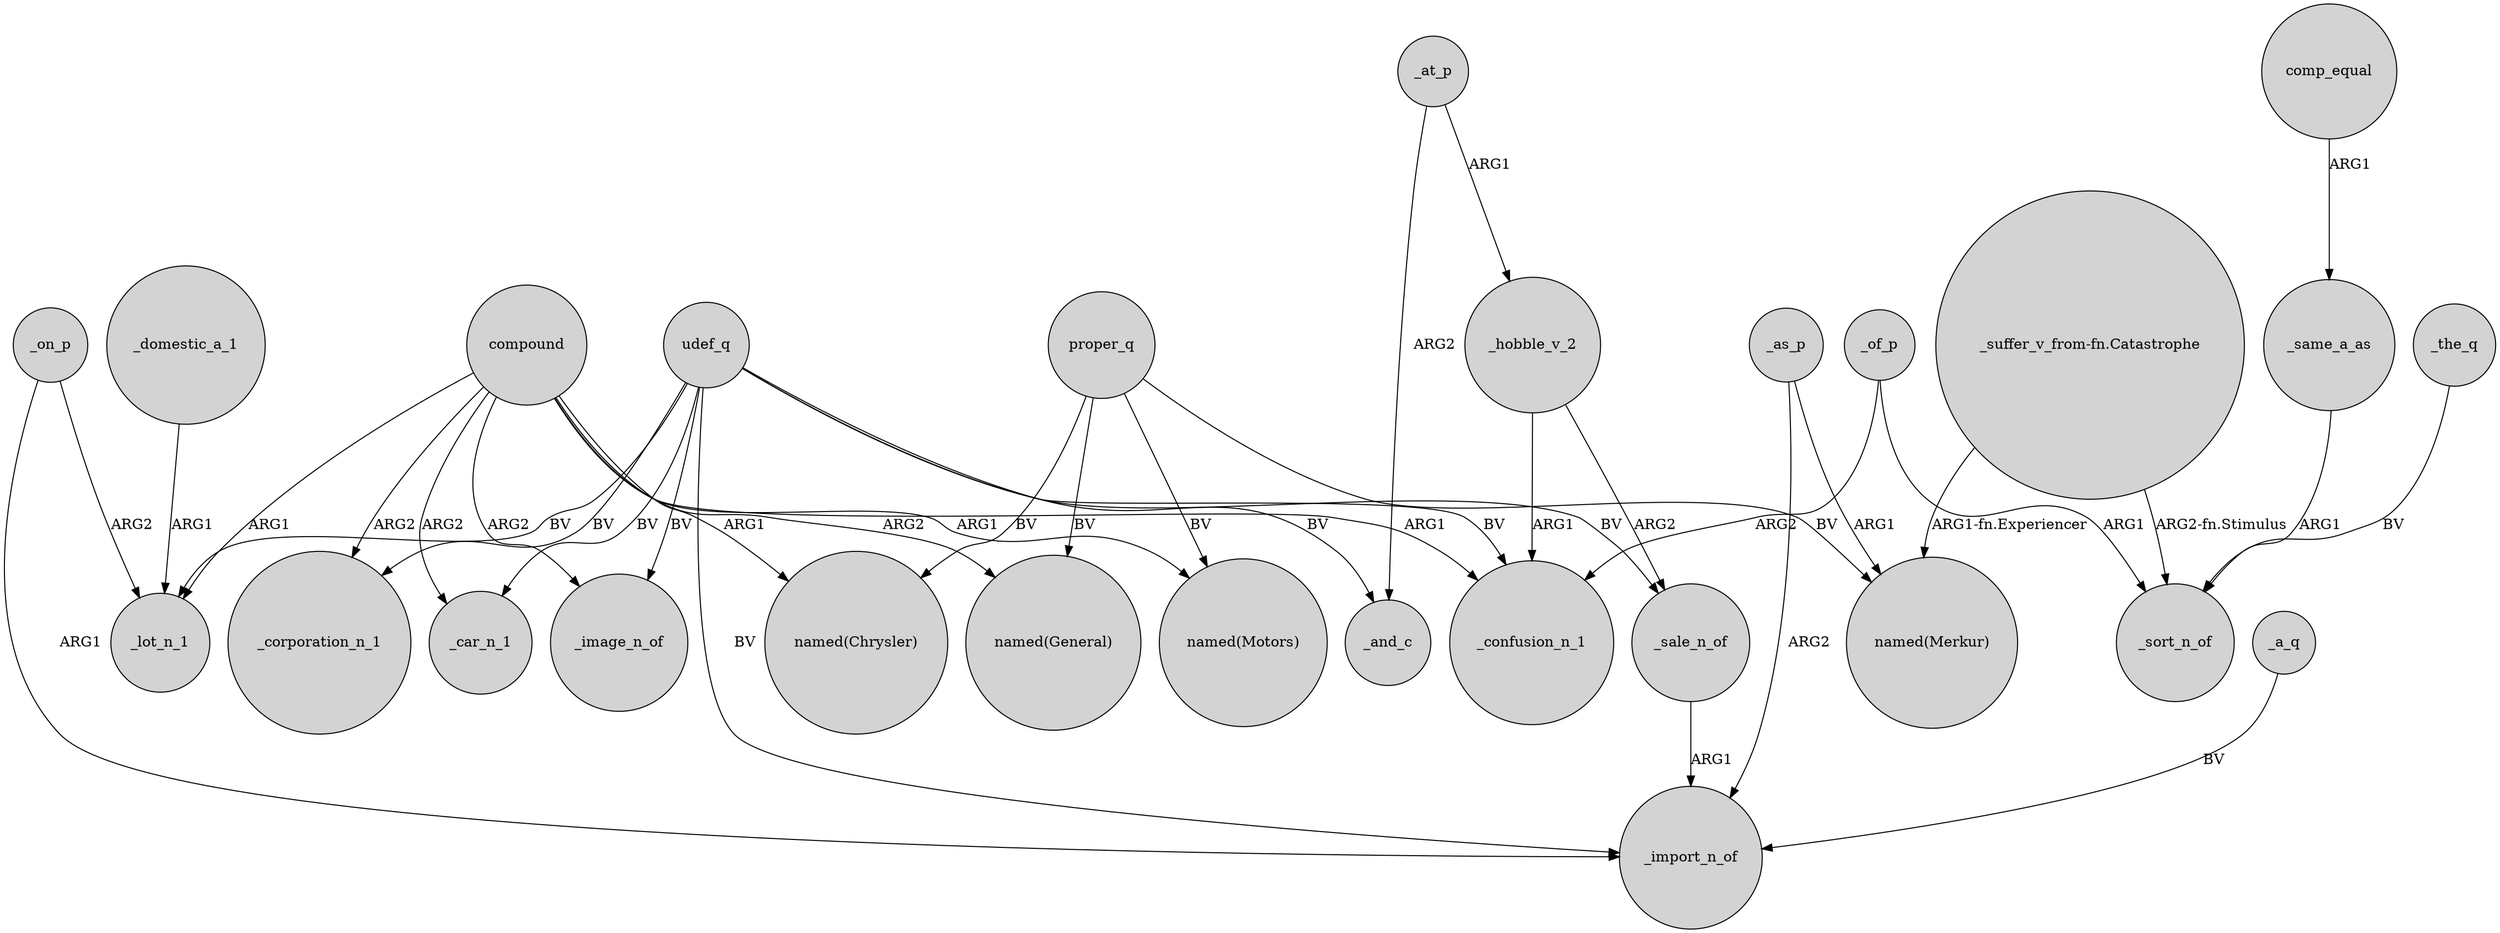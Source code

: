 digraph {
	node [shape=circle style=filled]
	_as_p -> _import_n_of [label=ARG2]
	_on_p -> _import_n_of [label=ARG1]
	"_suffer_v_from-fn.Catastrophe" -> _sort_n_of [label="ARG2-fn.Stimulus"]
	_the_q -> _sort_n_of [label=BV]
	proper_q -> "named(Merkur)" [label=BV]
	compound -> _image_n_of [label=ARG2]
	_of_p -> _confusion_n_1 [label=ARG2]
	proper_q -> "named(Motors)" [label=BV]
	proper_q -> "named(General)" [label=BV]
	_on_p -> _lot_n_1 [label=ARG2]
	compound -> _corporation_n_1 [label=ARG2]
	_same_a_as -> _sort_n_of [label=ARG1]
	_hobble_v_2 -> _sale_n_of [label=ARG2]
	compound -> "named(General)" [label=ARG2]
	_at_p -> _hobble_v_2 [label=ARG1]
	proper_q -> "named(Chrysler)" [label=BV]
	udef_q -> _corporation_n_1 [label=BV]
	_a_q -> _import_n_of [label=BV]
	compound -> "named(Chrysler)" [label=ARG1]
	compound -> _lot_n_1 [label=ARG1]
	_sale_n_of -> _import_n_of [label=ARG1]
	"_suffer_v_from-fn.Catastrophe" -> "named(Merkur)" [label="ARG1-fn.Experiencer"]
	comp_equal -> _same_a_as [label=ARG1]
	_of_p -> _sort_n_of [label=ARG1]
	udef_q -> _confusion_n_1 [label=BV]
	udef_q -> _import_n_of [label=BV]
	udef_q -> _sale_n_of [label=BV]
	_hobble_v_2 -> _confusion_n_1 [label=ARG1]
	udef_q -> _car_n_1 [label=BV]
	udef_q -> _image_n_of [label=BV]
	_domestic_a_1 -> _lot_n_1 [label=ARG1]
	udef_q -> _lot_n_1 [label=BV]
	udef_q -> _and_c [label=BV]
	compound -> _car_n_1 [label=ARG2]
	_at_p -> _and_c [label=ARG2]
	compound -> _confusion_n_1 [label=ARG1]
	compound -> "named(Motors)" [label=ARG1]
	_as_p -> "named(Merkur)" [label=ARG1]
}
